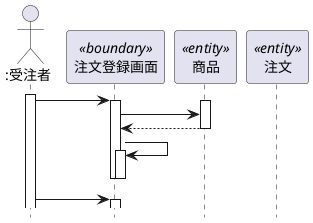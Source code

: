 @startuml
hide footbox
actor ":受注者" as 受注者
participant "注文登録画面" as 注文登録画面 <<boundary>>
participant "商品" as 商品 <<entity>>
participant "注文" as 注文 <<entity>>
activate 受注者
受注者 -> 注文登録画面 : 
activate 注文登録画面
activate 商品
注文登録画面 -> 商品 : 
商品 --> 注文登録画面 :
deactivate 商品
注文登録画面 -> 注文登録画面 : 
activate 注文登録画面
deactivate 注文登録画面
deactivate 注文登録画面
受注者 -> 注文登録画面
activate 注文登録画面
@enduml